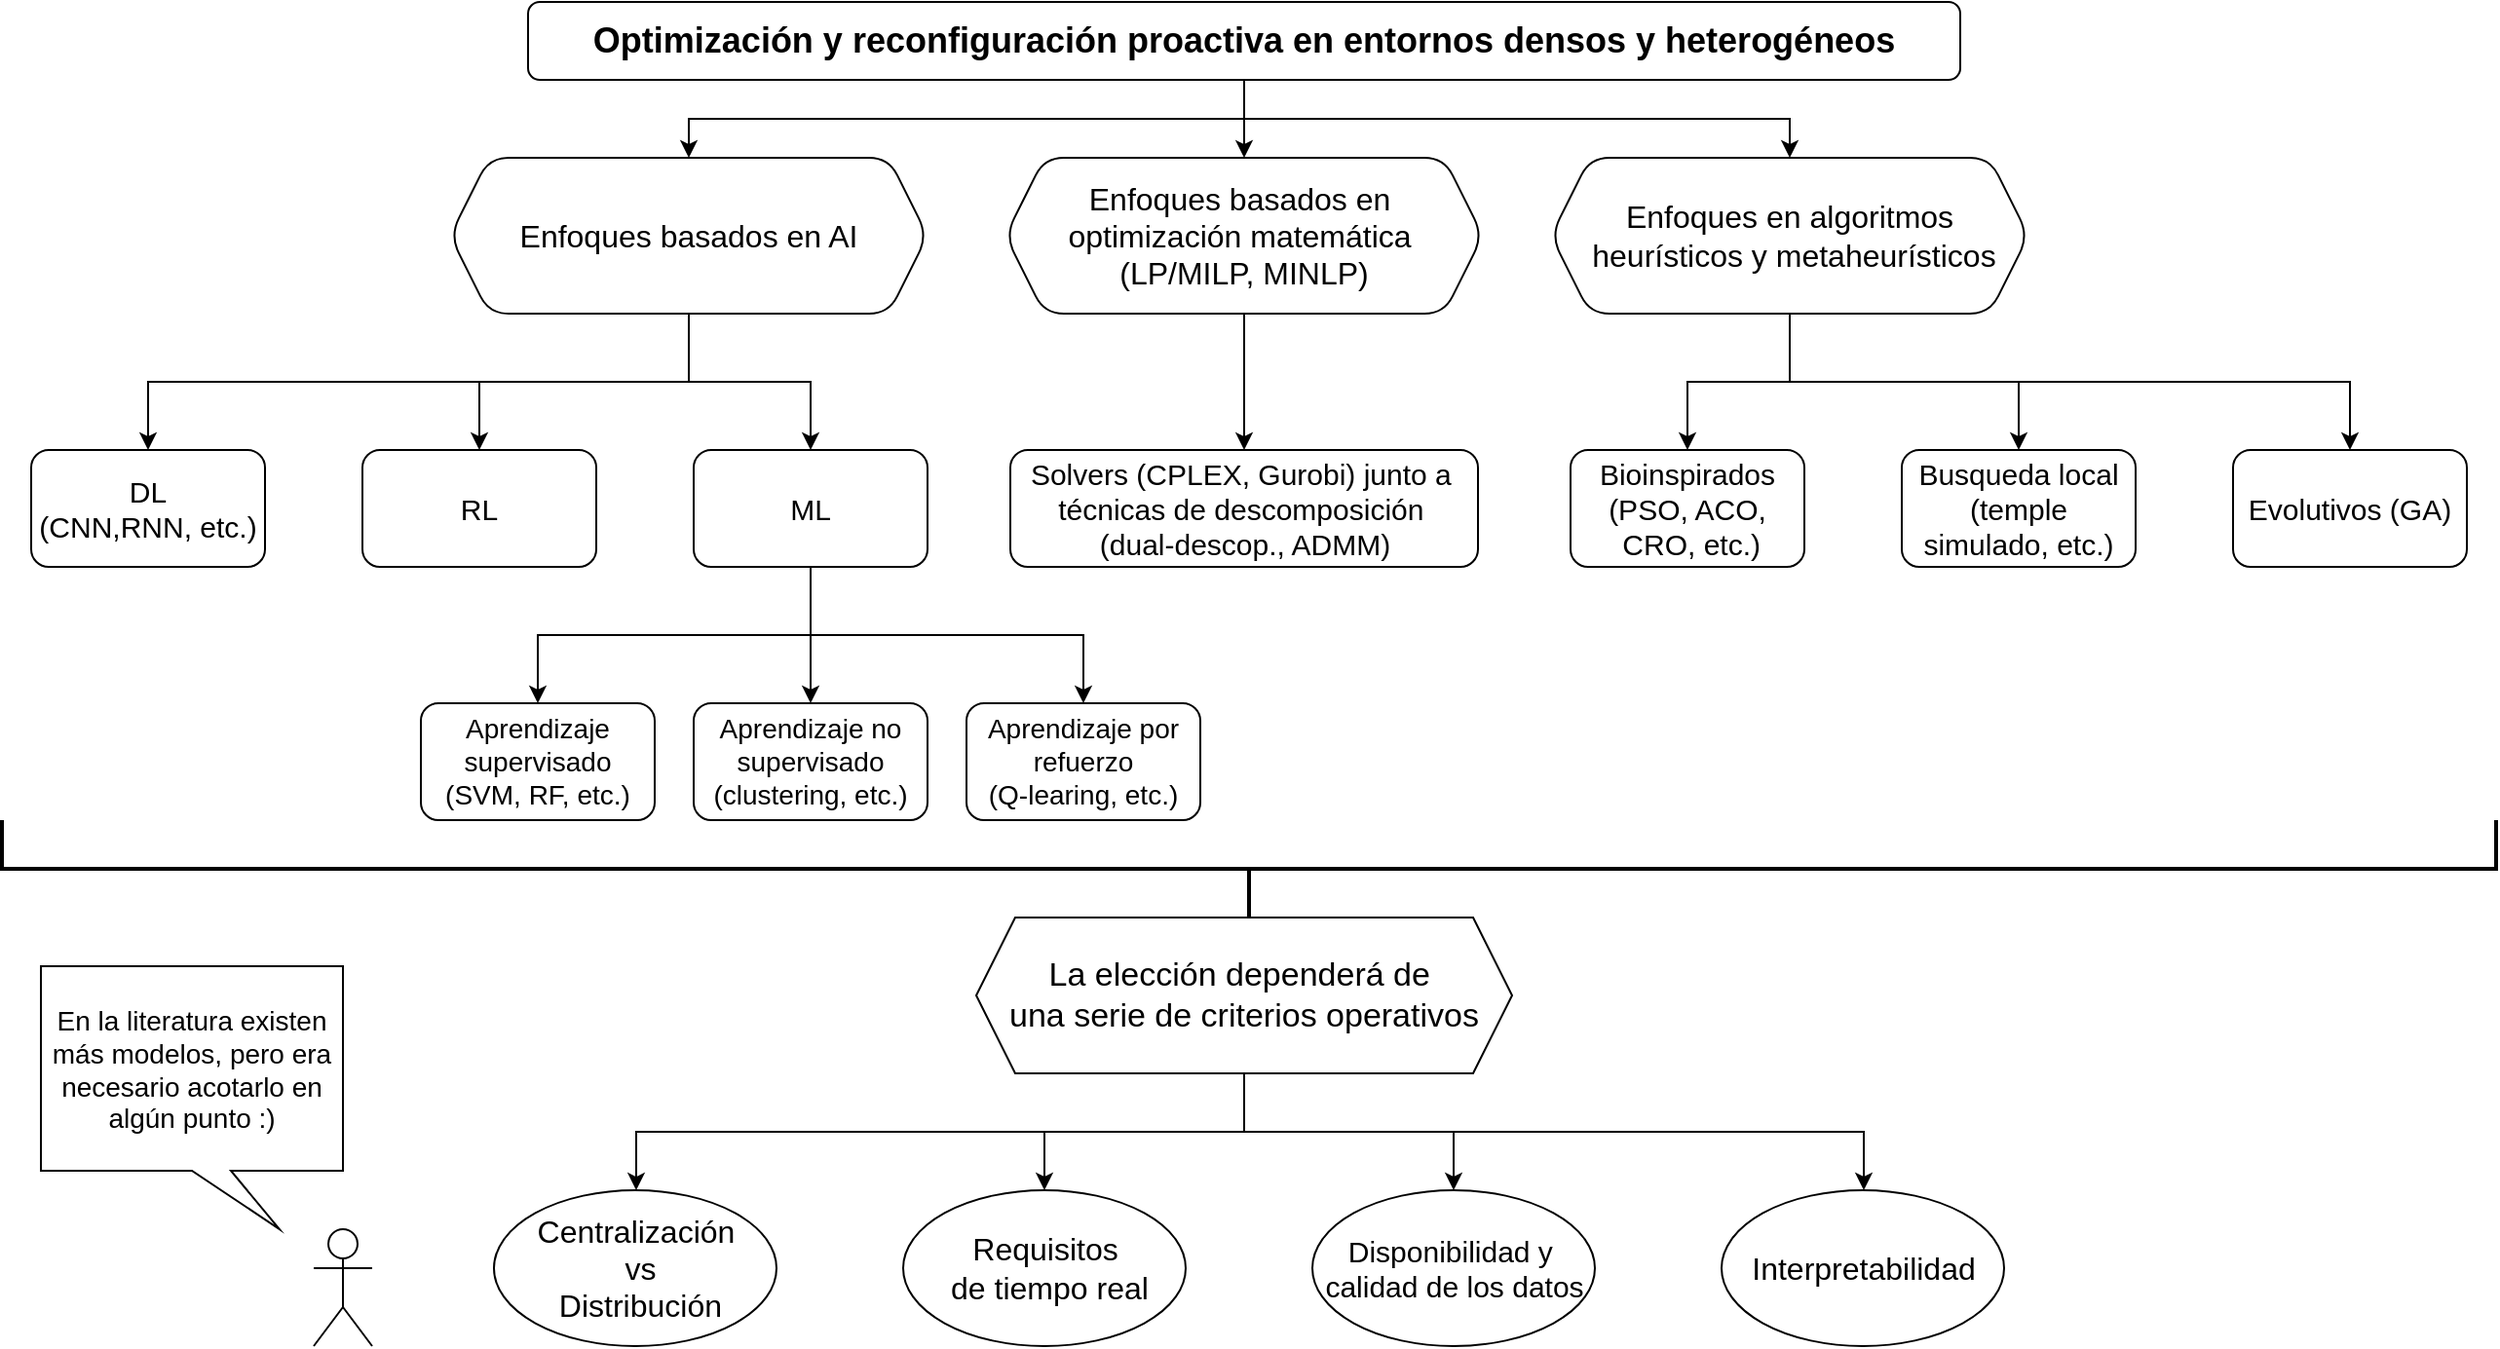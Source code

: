 <mxfile version="28.1.0">
  <diagram name="Página-1" id="nfqdpCrkUzHxg-remrFh">
    <mxGraphModel dx="2864" dy="1073" grid="1" gridSize="5" guides="1" tooltips="1" connect="1" arrows="1" fold="1" page="1" pageScale="1" pageWidth="827" pageHeight="1169" math="0" shadow="0">
      <root>
        <mxCell id="0" />
        <mxCell id="1" parent="0" />
        <mxCell id="gKBEIbaFbegW2FiuubBc-5" value="" style="edgeStyle=orthogonalEdgeStyle;rounded=0;orthogonalLoop=1;jettySize=auto;html=1;" parent="1" source="gKBEIbaFbegW2FiuubBc-1" target="gKBEIbaFbegW2FiuubBc-4" edge="1">
          <mxGeometry relative="1" as="geometry" />
        </mxCell>
        <mxCell id="gKBEIbaFbegW2FiuubBc-1" value="&lt;div&gt;&lt;font style=&quot;font-size: 18px;&quot;&gt;&lt;b&gt;Optimización y reconfiguración proactiva en&amp;nbsp;&lt;span style=&quot;background-color: transparent; color: light-dark(rgb(0, 0, 0), rgb(255, 255, 255));&quot;&gt;entornos densos y heterogéneos&lt;/span&gt;&lt;/b&gt;&lt;/font&gt;&lt;/div&gt;" style="rounded=1;whiteSpace=wrap;html=1;" parent="1" vertex="1">
          <mxGeometry x="-370" y="35" width="735" height="40" as="geometry" />
        </mxCell>
        <mxCell id="giAp-adKMRdQ-1lFR8J4-9" value="" style="edgeStyle=orthogonalEdgeStyle;rounded=0;orthogonalLoop=1;jettySize=auto;html=1;" edge="1" parent="1" source="gKBEIbaFbegW2FiuubBc-4" target="giAp-adKMRdQ-1lFR8J4-8">
          <mxGeometry relative="1" as="geometry" />
        </mxCell>
        <mxCell id="giAp-adKMRdQ-1lFR8J4-11" value="" style="edgeStyle=orthogonalEdgeStyle;rounded=0;orthogonalLoop=1;jettySize=auto;html=1;" edge="1" parent="1" source="gKBEIbaFbegW2FiuubBc-4" target="giAp-adKMRdQ-1lFR8J4-10">
          <mxGeometry relative="1" as="geometry">
            <Array as="points">
              <mxPoint x="-287" y="230" />
              <mxPoint x="-565" y="230" />
            </Array>
          </mxGeometry>
        </mxCell>
        <mxCell id="giAp-adKMRdQ-1lFR8J4-14" value="" style="edgeStyle=orthogonalEdgeStyle;rounded=0;orthogonalLoop=1;jettySize=auto;html=1;" edge="1" parent="1" source="gKBEIbaFbegW2FiuubBc-4" target="giAp-adKMRdQ-1lFR8J4-13">
          <mxGeometry relative="1" as="geometry" />
        </mxCell>
        <mxCell id="gKBEIbaFbegW2FiuubBc-4" value="&lt;font style=&quot;font-size: 16px;&quot;&gt;Enfoques basados en AI&lt;/font&gt;" style="shape=hexagon;perimeter=hexagonPerimeter2;whiteSpace=wrap;html=1;fixedSize=1;rounded=1;" parent="1" vertex="1">
          <mxGeometry x="-410" y="115" width="245" height="80" as="geometry" />
        </mxCell>
        <mxCell id="gKBEIbaFbegW2FiuubBc-18" value="" style="shape=umlActor;verticalLabelPosition=bottom;verticalAlign=top;html=1;outlineConnect=0;" parent="1" vertex="1">
          <mxGeometry x="-480" y="665" width="30" height="60" as="geometry" />
        </mxCell>
        <mxCell id="gKBEIbaFbegW2FiuubBc-19" value="&lt;font style=&quot;font-size: 14px;&quot;&gt;En la literatura existen más modelos,&amp;nbsp;&lt;span style=&quot;background-color: transparent; color: light-dark(rgb(0, 0, 0), rgb(255, 255, 255));&quot;&gt;pero era necesario acotarlo en algún punto :)&lt;/span&gt;&lt;/font&gt;" style="shape=callout;whiteSpace=wrap;html=1;perimeter=calloutPerimeter;position2=0.79;" parent="1" vertex="1">
          <mxGeometry x="-620" y="530" width="155" height="135" as="geometry" />
        </mxCell>
        <mxCell id="gKBEIbaFbegW2FiuubBc-22" value="" style="strokeWidth=2;html=1;shape=mxgraph.flowchart.annotation_2;align=left;labelPosition=right;pointerEvents=1;rotation=-90;" parent="1" vertex="1">
          <mxGeometry x="-25" y="-160" width="50" height="1280" as="geometry" />
        </mxCell>
        <mxCell id="gKBEIbaFbegW2FiuubBc-28" value="" style="edgeStyle=orthogonalEdgeStyle;rounded=0;orthogonalLoop=1;jettySize=auto;html=1;" parent="1" source="gKBEIbaFbegW2FiuubBc-26" target="gKBEIbaFbegW2FiuubBc-27" edge="1">
          <mxGeometry relative="1" as="geometry">
            <Array as="points">
              <mxPoint x="-2.5" y="615" />
              <mxPoint x="-314.5" y="615" />
            </Array>
          </mxGeometry>
        </mxCell>
        <mxCell id="gKBEIbaFbegW2FiuubBc-26" value="&lt;font style=&quot;font-size: 17px;&quot;&gt;La elección dependerá de&amp;nbsp;&lt;/font&gt;&lt;div&gt;&lt;font style=&quot;font-size: 17px;&quot;&gt;una serie de criterios operativos&lt;/font&gt;&lt;/div&gt;" style="shape=hexagon;perimeter=hexagonPerimeter2;whiteSpace=wrap;html=1;fixedSize=1;" parent="1" vertex="1">
          <mxGeometry x="-140" y="505" width="275" height="80" as="geometry" />
        </mxCell>
        <mxCell id="gKBEIbaFbegW2FiuubBc-27" value="&lt;font style=&quot;font-size: 16px;&quot;&gt;Centralización&lt;/font&gt;&lt;div&gt;&lt;font style=&quot;font-size: 16px;&quot;&gt;&amp;nbsp;vs&lt;/font&gt;&lt;/div&gt;&lt;div&gt;&lt;font style=&quot;font-size: 16px;&quot;&gt;&amp;nbsp;Distribución&lt;/font&gt;&lt;/div&gt;" style="ellipse;whiteSpace=wrap;html=1;" parent="1" vertex="1">
          <mxGeometry x="-387.5" y="645" width="145" height="80" as="geometry" />
        </mxCell>
        <mxCell id="gKBEIbaFbegW2FiuubBc-29" value="&lt;font style=&quot;font-size: 16px;&quot;&gt;Requisitos&lt;/font&gt;&lt;div&gt;&lt;font style=&quot;font-size: 16px;&quot;&gt;&amp;nbsp;de tiempo real&lt;/font&gt;&lt;/div&gt;" style="ellipse;whiteSpace=wrap;html=1;" parent="1" vertex="1">
          <mxGeometry x="-177.5" y="645" width="145" height="80" as="geometry" />
        </mxCell>
        <mxCell id="gKBEIbaFbegW2FiuubBc-30" value="" style="edgeStyle=orthogonalEdgeStyle;rounded=0;orthogonalLoop=1;jettySize=auto;html=1;exitX=0.5;exitY=1;exitDx=0;exitDy=0;entryX=0.5;entryY=0;entryDx=0;entryDy=0;" parent="1" source="gKBEIbaFbegW2FiuubBc-26" target="gKBEIbaFbegW2FiuubBc-29" edge="1">
          <mxGeometry relative="1" as="geometry">
            <mxPoint x="114.5" y="620" as="sourcePoint" />
            <mxPoint x="-37.5" y="690" as="targetPoint" />
          </mxGeometry>
        </mxCell>
        <mxCell id="giAp-adKMRdQ-1lFR8J4-6" value="" style="edgeStyle=orthogonalEdgeStyle;rounded=0;orthogonalLoop=1;jettySize=auto;html=1;" edge="1" parent="1" source="giAp-adKMRdQ-1lFR8J4-1" target="giAp-adKMRdQ-1lFR8J4-5">
          <mxGeometry relative="1" as="geometry" />
        </mxCell>
        <mxCell id="giAp-adKMRdQ-1lFR8J4-1" value="&lt;font style=&quot;font-size: 16px;&quot;&gt;Enfoques basados en&amp;nbsp;&lt;/font&gt;&lt;div&gt;&lt;font style=&quot;font-size: 16px;&quot;&gt;optimización matemática&amp;nbsp;&lt;/font&gt;&lt;/div&gt;&lt;div&gt;&lt;font style=&quot;font-size: 16px;&quot;&gt;&lt;span style=&quot;background-color: transparent; color: light-dark(rgb(0, 0, 0), rgb(255, 255, 255));&quot;&gt;(&lt;/span&gt;&lt;span style=&quot;background-color: transparent; color: light-dark(rgb(0, 0, 0), rgb(255, 255, 255));&quot;&gt;LP/MILP,&lt;/span&gt;&lt;span style=&quot;background-color: transparent; color: light-dark(rgb(0, 0, 0), rgb(255, 255, 255));&quot;&gt;&amp;nbsp;MINLP&lt;/span&gt;&lt;span style=&quot;background-color: transparent; color: light-dark(rgb(0, 0, 0), rgb(255, 255, 255));&quot;&gt;)&lt;/span&gt;&lt;/font&gt;&lt;/div&gt;" style="shape=hexagon;perimeter=hexagonPerimeter2;whiteSpace=wrap;html=1;fixedSize=1;rounded=1;" vertex="1" parent="1">
          <mxGeometry x="-125" y="115" width="245" height="80" as="geometry" />
        </mxCell>
        <mxCell id="giAp-adKMRdQ-1lFR8J4-22" value="" style="edgeStyle=orthogonalEdgeStyle;rounded=0;orthogonalLoop=1;jettySize=auto;html=1;" edge="1" parent="1" source="giAp-adKMRdQ-1lFR8J4-2" target="giAp-adKMRdQ-1lFR8J4-21">
          <mxGeometry relative="1" as="geometry" />
        </mxCell>
        <mxCell id="giAp-adKMRdQ-1lFR8J4-24" value="" style="edgeStyle=orthogonalEdgeStyle;rounded=0;orthogonalLoop=1;jettySize=auto;html=1;exitX=0.5;exitY=1;exitDx=0;exitDy=0;" edge="1" parent="1" source="giAp-adKMRdQ-1lFR8J4-2" target="giAp-adKMRdQ-1lFR8J4-23">
          <mxGeometry relative="1" as="geometry">
            <Array as="points">
              <mxPoint x="277" y="230" />
              <mxPoint x="565" y="230" />
            </Array>
          </mxGeometry>
        </mxCell>
        <mxCell id="giAp-adKMRdQ-1lFR8J4-27" value="" style="edgeStyle=orthogonalEdgeStyle;rounded=0;orthogonalLoop=1;jettySize=auto;html=1;" edge="1" parent="1" source="giAp-adKMRdQ-1lFR8J4-2" target="giAp-adKMRdQ-1lFR8J4-26">
          <mxGeometry relative="1" as="geometry" />
        </mxCell>
        <mxCell id="giAp-adKMRdQ-1lFR8J4-2" value="&lt;font style=&quot;font-size: 16px;&quot;&gt;Enfoques en algoritmos&lt;/font&gt;&lt;div&gt;&lt;font style=&quot;font-size: 16px;&quot;&gt;&amp;nbsp;heurísticos y metaheurísticos&lt;/font&gt;&lt;/div&gt;" style="shape=hexagon;perimeter=hexagonPerimeter2;whiteSpace=wrap;html=1;fixedSize=1;rounded=1;" vertex="1" parent="1">
          <mxGeometry x="155" y="115" width="245" height="80" as="geometry" />
        </mxCell>
        <mxCell id="giAp-adKMRdQ-1lFR8J4-3" value="" style="edgeStyle=orthogonalEdgeStyle;rounded=0;orthogonalLoop=1;jettySize=auto;html=1;exitX=0.5;exitY=1;exitDx=0;exitDy=0;entryX=0.5;entryY=0;entryDx=0;entryDy=0;" edge="1" parent="1" source="gKBEIbaFbegW2FiuubBc-1" target="giAp-adKMRdQ-1lFR8J4-1">
          <mxGeometry relative="1" as="geometry">
            <mxPoint x="241" y="100" as="sourcePoint" />
            <mxPoint x="-55" y="140" as="targetPoint" />
          </mxGeometry>
        </mxCell>
        <mxCell id="giAp-adKMRdQ-1lFR8J4-4" value="" style="edgeStyle=orthogonalEdgeStyle;rounded=0;orthogonalLoop=1;jettySize=auto;html=1;exitX=0.5;exitY=1;exitDx=0;exitDy=0;entryX=0.5;entryY=0;entryDx=0;entryDy=0;" edge="1" parent="1" source="gKBEIbaFbegW2FiuubBc-1" target="giAp-adKMRdQ-1lFR8J4-2">
          <mxGeometry relative="1" as="geometry">
            <mxPoint x="100" y="85" as="sourcePoint" />
            <mxPoint x="100" y="125" as="targetPoint" />
          </mxGeometry>
        </mxCell>
        <mxCell id="giAp-adKMRdQ-1lFR8J4-5" value="&lt;font style=&quot;font-size: 15px;&quot;&gt;Solvers (CPLEX, Gurobi) junto a&amp;nbsp;&lt;/font&gt;&lt;div&gt;&lt;font style=&quot;font-size: 15px;&quot;&gt;técnicas de descomposición&amp;nbsp;&lt;/font&gt;&lt;div&gt;&lt;font style=&quot;font-size: 15px;&quot;&gt;(dual-descop., ADMM)&lt;/font&gt;&lt;/div&gt;&lt;/div&gt;" style="whiteSpace=wrap;html=1;rounded=1;" vertex="1" parent="1">
          <mxGeometry x="-122.5" y="265" width="240" height="60" as="geometry" />
        </mxCell>
        <mxCell id="giAp-adKMRdQ-1lFR8J4-18" value="" style="edgeStyle=orthogonalEdgeStyle;rounded=0;orthogonalLoop=1;jettySize=auto;html=1;exitX=0.5;exitY=1;exitDx=0;exitDy=0;" edge="1" parent="1" source="giAp-adKMRdQ-1lFR8J4-8" target="giAp-adKMRdQ-1lFR8J4-17">
          <mxGeometry relative="1" as="geometry">
            <mxPoint x="-170" y="330.0" as="sourcePoint" />
            <Array as="points">
              <mxPoint x="-225" y="345" />
              <mxPoint x="-225" y="345" />
            </Array>
          </mxGeometry>
        </mxCell>
        <mxCell id="giAp-adKMRdQ-1lFR8J4-8" value="&lt;font style=&quot;font-size: 15px;&quot;&gt;ML&lt;/font&gt;" style="whiteSpace=wrap;html=1;rounded=1;" vertex="1" parent="1">
          <mxGeometry x="-285" y="265" width="120" height="60" as="geometry" />
        </mxCell>
        <mxCell id="giAp-adKMRdQ-1lFR8J4-10" value="&lt;font style=&quot;font-size: 15px;&quot;&gt;DL&lt;/font&gt;&lt;div&gt;&lt;font style=&quot;font-size: 15px;&quot;&gt;(CNN,RNN, etc.)&lt;/font&gt;&lt;/div&gt;" style="whiteSpace=wrap;html=1;rounded=1;" vertex="1" parent="1">
          <mxGeometry x="-625" y="265" width="120" height="60" as="geometry" />
        </mxCell>
        <mxCell id="giAp-adKMRdQ-1lFR8J4-13" value="&lt;font style=&quot;font-size: 15px;&quot;&gt;RL&lt;/font&gt;" style="whiteSpace=wrap;html=1;rounded=1;" vertex="1" parent="1">
          <mxGeometry x="-455" y="265" width="120" height="60" as="geometry" />
        </mxCell>
        <mxCell id="giAp-adKMRdQ-1lFR8J4-15" value="&lt;font style=&quot;font-size: 14px;&quot;&gt;Aprendizaje supervisado&lt;/font&gt;&lt;div&gt;&lt;font style=&quot;font-size: 14px;&quot;&gt;(SVM, RF, etc.)&lt;/font&gt;&lt;/div&gt;" style="whiteSpace=wrap;html=1;rounded=1;" vertex="1" parent="1">
          <mxGeometry x="-425" y="395" width="120" height="60" as="geometry" />
        </mxCell>
        <mxCell id="giAp-adKMRdQ-1lFR8J4-17" value="&lt;font style=&quot;font-size: 14px;&quot;&gt;Aprendizaje no supervisado&lt;/font&gt;&lt;div&gt;&lt;font style=&quot;font-size: 14px;&quot;&gt;(clustering, etc.)&lt;/font&gt;&lt;/div&gt;" style="whiteSpace=wrap;html=1;rounded=1;" vertex="1" parent="1">
          <mxGeometry x="-285" y="395" width="120" height="60" as="geometry" />
        </mxCell>
        <mxCell id="giAp-adKMRdQ-1lFR8J4-19" value="&lt;font style=&quot;font-size: 14px;&quot;&gt;Aprendizaje por refuerzo&lt;/font&gt;&lt;div&gt;&lt;font style=&quot;font-size: 14px;&quot;&gt;(Q-learing, etc.)&lt;/font&gt;&lt;/div&gt;" style="whiteSpace=wrap;html=1;rounded=1;" vertex="1" parent="1">
          <mxGeometry x="-145" y="395" width="120" height="60" as="geometry" />
        </mxCell>
        <mxCell id="giAp-adKMRdQ-1lFR8J4-21" value="&lt;font style=&quot;font-size: 15px;&quot;&gt;Busqueda local (temple simulado, etc.)&lt;/font&gt;" style="whiteSpace=wrap;html=1;rounded=1;" vertex="1" parent="1">
          <mxGeometry x="335" y="265" width="120" height="60" as="geometry" />
        </mxCell>
        <mxCell id="giAp-adKMRdQ-1lFR8J4-23" value="&lt;font style=&quot;font-size: 15px;&quot;&gt;Evolutivos (GA)&lt;/font&gt;" style="whiteSpace=wrap;html=1;rounded=1;" vertex="1" parent="1">
          <mxGeometry x="505" y="265" width="120" height="60" as="geometry" />
        </mxCell>
        <mxCell id="giAp-adKMRdQ-1lFR8J4-26" value="&lt;font style=&quot;font-size: 15px;&quot;&gt;Bioinspirados&lt;/font&gt;&lt;div&gt;&lt;font style=&quot;font-size: 15px;&quot;&gt;(PSO, ACO,&lt;/font&gt;&lt;/div&gt;&lt;div&gt;&lt;font style=&quot;font-size: 15px;&quot;&gt;&amp;nbsp;CRO, etc.)&lt;/font&gt;&lt;/div&gt;" style="whiteSpace=wrap;html=1;rounded=1;" vertex="1" parent="1">
          <mxGeometry x="165" y="265" width="120" height="60" as="geometry" />
        </mxCell>
        <mxCell id="giAp-adKMRdQ-1lFR8J4-28" value="" style="edgeStyle=orthogonalEdgeStyle;rounded=0;orthogonalLoop=1;jettySize=auto;html=1;exitX=0.5;exitY=1;exitDx=0;exitDy=0;entryX=0.5;entryY=0;entryDx=0;entryDy=0;" edge="1" parent="1" source="giAp-adKMRdQ-1lFR8J4-8" target="giAp-adKMRdQ-1lFR8J4-19">
          <mxGeometry relative="1" as="geometry">
            <mxPoint x="-190" y="345" as="sourcePoint" />
            <mxPoint x="-190" y="415" as="targetPoint" />
            <Array as="points">
              <mxPoint x="-225" y="360" />
              <mxPoint x="-85" y="360" />
            </Array>
          </mxGeometry>
        </mxCell>
        <mxCell id="giAp-adKMRdQ-1lFR8J4-30" value="" style="endArrow=classic;html=1;rounded=0;exitX=0.5;exitY=1;exitDx=0;exitDy=0;entryX=0.5;entryY=0;entryDx=0;entryDy=0;" edge="1" parent="1" source="giAp-adKMRdQ-1lFR8J4-8" target="giAp-adKMRdQ-1lFR8J4-15">
          <mxGeometry width="50" height="50" relative="1" as="geometry">
            <mxPoint x="-145" y="285" as="sourcePoint" />
            <mxPoint x="-95" y="235" as="targetPoint" />
            <Array as="points">
              <mxPoint x="-225" y="360" />
              <mxPoint x="-365" y="360" />
            </Array>
          </mxGeometry>
        </mxCell>
        <mxCell id="giAp-adKMRdQ-1lFR8J4-31" value="&lt;font style=&quot;font-size: 15px;&quot;&gt;Disponibilidad y&amp;nbsp;&lt;/font&gt;&lt;div&gt;&lt;font style=&quot;font-size: 15px;&quot;&gt;calidad de los datos&lt;/font&gt;&lt;/div&gt;" style="ellipse;whiteSpace=wrap;html=1;" vertex="1" parent="1">
          <mxGeometry x="32.5" y="645" width="145" height="80" as="geometry" />
        </mxCell>
        <mxCell id="giAp-adKMRdQ-1lFR8J4-33" value="&lt;font style=&quot;font-size: 16px;&quot;&gt;Interpretabilidad&lt;/font&gt;" style="ellipse;whiteSpace=wrap;html=1;" vertex="1" parent="1">
          <mxGeometry x="242.5" y="645" width="145" height="80" as="geometry" />
        </mxCell>
        <mxCell id="giAp-adKMRdQ-1lFR8J4-34" value="" style="edgeStyle=orthogonalEdgeStyle;rounded=0;orthogonalLoop=1;jettySize=auto;html=1;exitX=0.5;exitY=1;exitDx=0;exitDy=0;entryX=0.5;entryY=0;entryDx=0;entryDy=0;" edge="1" parent="1" source="gKBEIbaFbegW2FiuubBc-26" target="giAp-adKMRdQ-1lFR8J4-31">
          <mxGeometry relative="1" as="geometry">
            <mxPoint x="209.5" y="615" as="sourcePoint" />
            <mxPoint x="-102.5" y="680" as="targetPoint" />
            <Array as="points">
              <mxPoint x="-2.5" y="615" />
              <mxPoint x="105.5" y="615" />
            </Array>
          </mxGeometry>
        </mxCell>
        <mxCell id="giAp-adKMRdQ-1lFR8J4-36" value="" style="edgeStyle=orthogonalEdgeStyle;rounded=0;orthogonalLoop=1;jettySize=auto;html=1;exitX=0.5;exitY=1;exitDx=0;exitDy=0;entryX=0.5;entryY=0;entryDx=0;entryDy=0;" edge="1" parent="1" source="gKBEIbaFbegW2FiuubBc-26">
          <mxGeometry relative="1" as="geometry">
            <mxPoint x="207.5" y="585" as="sourcePoint" />
            <mxPoint x="315.5" y="645" as="targetPoint" />
            <Array as="points">
              <mxPoint x="-2.5" y="615" />
              <mxPoint x="315.5" y="615" />
            </Array>
          </mxGeometry>
        </mxCell>
      </root>
    </mxGraphModel>
  </diagram>
</mxfile>
